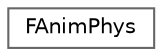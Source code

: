 digraph "Graphical Class Hierarchy"
{
 // INTERACTIVE_SVG=YES
 // LATEX_PDF_SIZE
  bgcolor="transparent";
  edge [fontname=Helvetica,fontsize=10,labelfontname=Helvetica,labelfontsize=10];
  node [fontname=Helvetica,fontsize=10,shape=box,height=0.2,width=0.4];
  rankdir="LR";
  Node0 [id="Node000000",label="FAnimPhys",height=0.2,width=0.4,color="grey40", fillcolor="white", style="filled",URL="$d7/d97/classFAnimPhys.html",tooltip="Lightweight rigid body motion solver (no collision) used for cosmetic secondary motion in an animatio..."];
}

